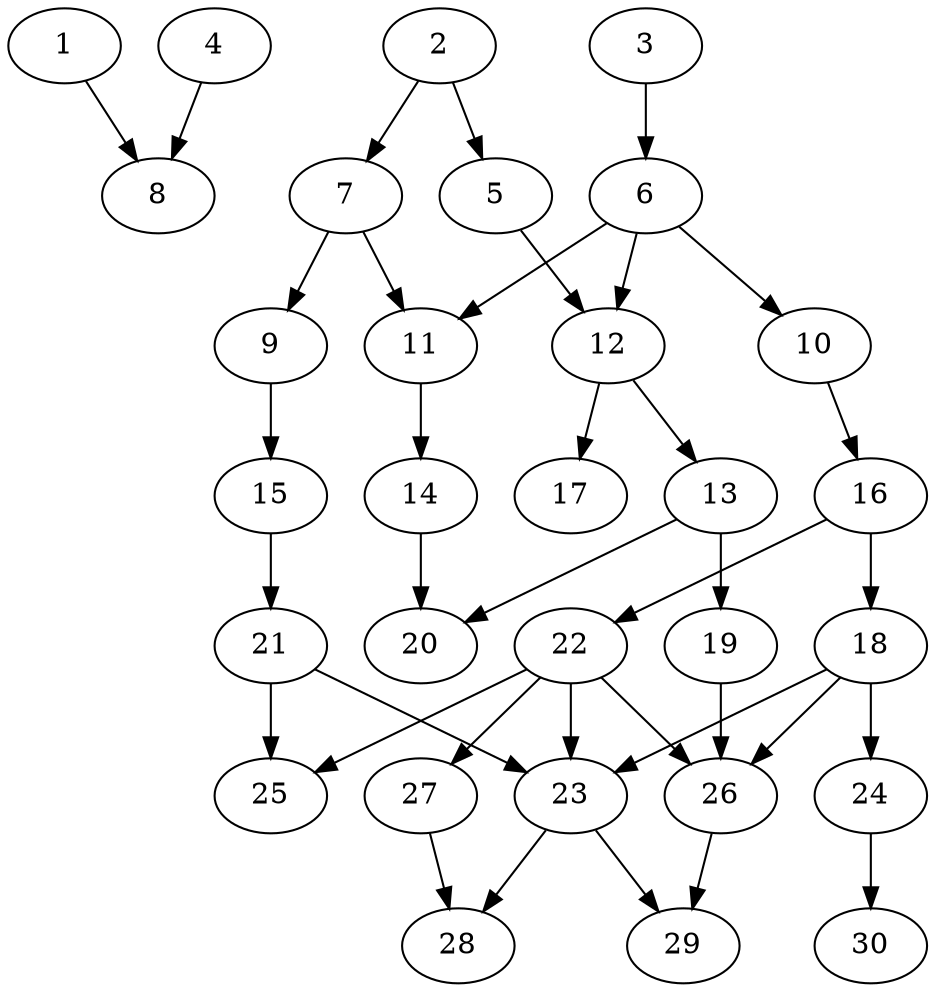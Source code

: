 // DAG automatically generated by daggen at Thu Oct  3 14:04:18 2019
// ./daggen --dot -n 30 --ccr 0.5 --fat 0.5 --regular 0.5 --density 0.5 --mindata 5242880 --maxdata 52428800 
digraph G {
  1 [size="103981056", alpha="0.05", expect_size="51990528"] 
  1 -> 8 [size ="51990528"]
  2 [size="61454336", alpha="0.15", expect_size="30727168"] 
  2 -> 5 [size ="30727168"]
  2 -> 7 [size ="30727168"]
  3 [size="14145536", alpha="0.01", expect_size="7072768"] 
  3 -> 6 [size ="7072768"]
  4 [size="49915904", alpha="0.11", expect_size="24957952"] 
  4 -> 8 [size ="24957952"]
  5 [size="95428608", alpha="0.08", expect_size="47714304"] 
  5 -> 12 [size ="47714304"]
  6 [size="62138368", alpha="0.09", expect_size="31069184"] 
  6 -> 10 [size ="31069184"]
  6 -> 11 [size ="31069184"]
  6 -> 12 [size ="31069184"]
  7 [size="26849280", alpha="0.03", expect_size="13424640"] 
  7 -> 9 [size ="13424640"]
  7 -> 11 [size ="13424640"]
  8 [size="91181056", alpha="0.07", expect_size="45590528"] 
  9 [size="43268096", alpha="0.14", expect_size="21634048"] 
  9 -> 15 [size ="21634048"]
  10 [size="99139584", alpha="0.05", expect_size="49569792"] 
  10 -> 16 [size ="49569792"]
  11 [size="26525696", alpha="0.01", expect_size="13262848"] 
  11 -> 14 [size ="13262848"]
  12 [size="47785984", alpha="0.06", expect_size="23892992"] 
  12 -> 13 [size ="23892992"]
  12 -> 17 [size ="23892992"]
  13 [size="23564288", alpha="0.00", expect_size="11782144"] 
  13 -> 19 [size ="11782144"]
  13 -> 20 [size ="11782144"]
  14 [size="30056448", alpha="0.03", expect_size="15028224"] 
  14 -> 20 [size ="15028224"]
  15 [size="79886336", alpha="0.08", expect_size="39943168"] 
  15 -> 21 [size ="39943168"]
  16 [size="21071872", alpha="0.15", expect_size="10535936"] 
  16 -> 18 [size ="10535936"]
  16 -> 22 [size ="10535936"]
  17 [size="64272384", alpha="0.03", expect_size="32136192"] 
  18 [size="78665728", alpha="0.12", expect_size="39332864"] 
  18 -> 23 [size ="39332864"]
  18 -> 24 [size ="39332864"]
  18 -> 26 [size ="39332864"]
  19 [size="19132416", alpha="0.10", expect_size="9566208"] 
  19 -> 26 [size ="9566208"]
  20 [size="84056064", alpha="0.19", expect_size="42028032"] 
  21 [size="14938112", alpha="0.09", expect_size="7469056"] 
  21 -> 23 [size ="7469056"]
  21 -> 25 [size ="7469056"]
  22 [size="19357696", alpha="0.10", expect_size="9678848"] 
  22 -> 23 [size ="9678848"]
  22 -> 25 [size ="9678848"]
  22 -> 26 [size ="9678848"]
  22 -> 27 [size ="9678848"]
  23 [size="46852096", alpha="0.11", expect_size="23426048"] 
  23 -> 28 [size ="23426048"]
  23 -> 29 [size ="23426048"]
  24 [size="46931968", alpha="0.00", expect_size="23465984"] 
  24 -> 30 [size ="23465984"]
  25 [size="61734912", alpha="0.08", expect_size="30867456"] 
  26 [size="98166784", alpha="0.07", expect_size="49083392"] 
  26 -> 29 [size ="49083392"]
  27 [size="73885696", alpha="0.09", expect_size="36942848"] 
  27 -> 28 [size ="36942848"]
  28 [size="87508992", alpha="0.08", expect_size="43754496"] 
  29 [size="51396608", alpha="0.14", expect_size="25698304"] 
  30 [size="96309248", alpha="0.19", expect_size="48154624"] 
}
